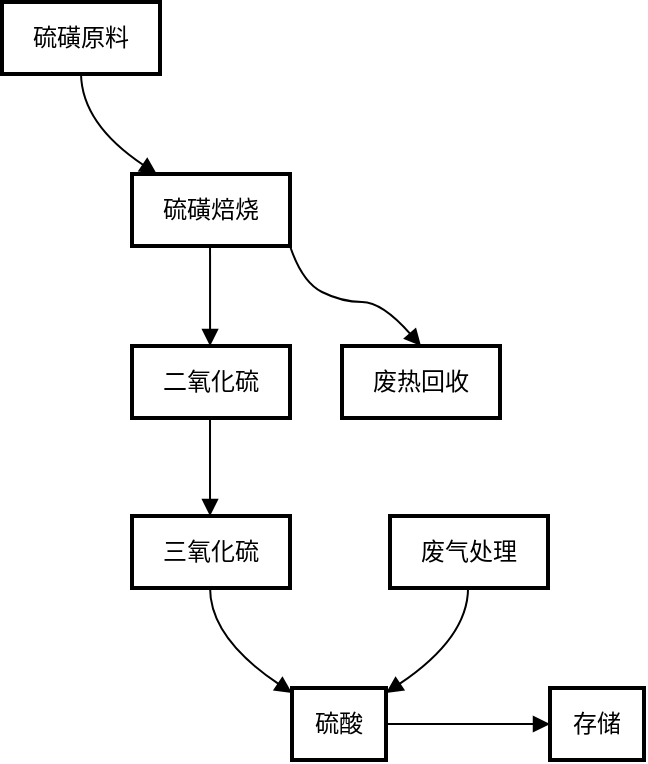 <mxfile version="21.6.2" type="github">
  <diagram name="第 1 页" id="b7-4zoPX1y4syaNVh3g7">
    <mxGraphModel dx="1050" dy="548" grid="1" gridSize="10" guides="1" tooltips="1" connect="1" arrows="1" fold="1" page="1" pageScale="1" pageWidth="827" pageHeight="1169" math="0" shadow="0">
      <root>
        <mxCell id="0" />
        <mxCell id="1" parent="0" />
        <mxCell id="5JPQ_N-2pOB4kiHiG1ia-1" value="硫磺原料" style="whiteSpace=wrap;strokeWidth=2;" vertex="1" parent="1">
          <mxGeometry x="40" y="50" width="79" height="36" as="geometry" />
        </mxCell>
        <mxCell id="5JPQ_N-2pOB4kiHiG1ia-2" value="硫磺焙烧" style="whiteSpace=wrap;strokeWidth=2;" vertex="1" parent="1">
          <mxGeometry x="105" y="136" width="79" height="36" as="geometry" />
        </mxCell>
        <mxCell id="5JPQ_N-2pOB4kiHiG1ia-3" value="二氧化硫" style="whiteSpace=wrap;strokeWidth=2;" vertex="1" parent="1">
          <mxGeometry x="105" y="222" width="79" height="36" as="geometry" />
        </mxCell>
        <mxCell id="5JPQ_N-2pOB4kiHiG1ia-4" value="三氧化硫" style="whiteSpace=wrap;strokeWidth=2;" vertex="1" parent="1">
          <mxGeometry x="105" y="307" width="79" height="36" as="geometry" />
        </mxCell>
        <mxCell id="5JPQ_N-2pOB4kiHiG1ia-5" value="硫酸" style="whiteSpace=wrap;strokeWidth=2;" vertex="1" parent="1">
          <mxGeometry x="185" y="393" width="47" height="36" as="geometry" />
        </mxCell>
        <mxCell id="5JPQ_N-2pOB4kiHiG1ia-6" value="废气处理" style="whiteSpace=wrap;strokeWidth=2;" vertex="1" parent="1">
          <mxGeometry x="234" y="307" width="79" height="36" as="geometry" />
        </mxCell>
        <mxCell id="5JPQ_N-2pOB4kiHiG1ia-7" value="废热回收" style="whiteSpace=wrap;strokeWidth=2;" vertex="1" parent="1">
          <mxGeometry x="210" y="222" width="79" height="36" as="geometry" />
        </mxCell>
        <mxCell id="5JPQ_N-2pOB4kiHiG1ia-9" value="存储" style="whiteSpace=wrap;strokeWidth=2;" vertex="1" parent="1">
          <mxGeometry x="314" y="393" width="47" height="36" as="geometry" />
        </mxCell>
        <mxCell id="5JPQ_N-2pOB4kiHiG1ia-10" value="" style="curved=1;startArrow=none;endArrow=block;exitX=0.5;exitY=0.994;entryX=0.153;entryY=-0.006;rounded=0;" edge="1" parent="1" source="5JPQ_N-2pOB4kiHiG1ia-1" target="5JPQ_N-2pOB4kiHiG1ia-2">
          <mxGeometry relative="1" as="geometry">
            <Array as="points">
              <mxPoint x="80" y="111" />
            </Array>
          </mxGeometry>
        </mxCell>
        <mxCell id="5JPQ_N-2pOB4kiHiG1ia-11" value="" style="curved=1;startArrow=none;endArrow=block;exitX=0.494;exitY=0.989;entryX=0.494;entryY=-0.011;rounded=0;" edge="1" parent="1" source="5JPQ_N-2pOB4kiHiG1ia-2" target="5JPQ_N-2pOB4kiHiG1ia-3">
          <mxGeometry relative="1" as="geometry">
            <Array as="points" />
          </mxGeometry>
        </mxCell>
        <mxCell id="5JPQ_N-2pOB4kiHiG1ia-12" value="" style="curved=1;startArrow=none;endArrow=block;exitX=0.494;exitY=0.983;entryX=0.494;entryY=0.011;rounded=0;" edge="1" parent="1" source="5JPQ_N-2pOB4kiHiG1ia-3" target="5JPQ_N-2pOB4kiHiG1ia-4">
          <mxGeometry relative="1" as="geometry">
            <Array as="points" />
          </mxGeometry>
        </mxCell>
        <mxCell id="5JPQ_N-2pOB4kiHiG1ia-13" value="" style="curved=1;startArrow=none;endArrow=block;exitX=0.494;exitY=1.006;entryX=0;entryY=0.069;rounded=0;" edge="1" parent="1" source="5JPQ_N-2pOB4kiHiG1ia-4" target="5JPQ_N-2pOB4kiHiG1ia-5">
          <mxGeometry relative="1" as="geometry">
            <Array as="points">
              <mxPoint x="144" y="368" />
            </Array>
          </mxGeometry>
        </mxCell>
        <mxCell id="5JPQ_N-2pOB4kiHiG1ia-14" value="" style="curved=1;startArrow=none;endArrow=block;exitX=0.494;exitY=1.006;entryX=1;entryY=0.069;rounded=0;" edge="1" parent="1" source="5JPQ_N-2pOB4kiHiG1ia-6" target="5JPQ_N-2pOB4kiHiG1ia-5">
          <mxGeometry relative="1" as="geometry">
            <Array as="points">
              <mxPoint x="273" y="368" />
            </Array>
          </mxGeometry>
        </mxCell>
        <mxCell id="5JPQ_N-2pOB4kiHiG1ia-15" value="" style="curved=1;startArrow=none;endArrow=block;exitX=1;exitY=1;entryX=0.5;entryY=0;rounded=0;entryDx=0;entryDy=0;exitDx=0;exitDy=0;" edge="1" parent="1" source="5JPQ_N-2pOB4kiHiG1ia-2" target="5JPQ_N-2pOB4kiHiG1ia-7">
          <mxGeometry relative="1" as="geometry">
            <Array as="points">
              <mxPoint x="190" y="190" />
              <mxPoint x="210" y="200" />
              <mxPoint x="230" y="200" />
            </Array>
          </mxGeometry>
        </mxCell>
        <mxCell id="5JPQ_N-2pOB4kiHiG1ia-16" value="" style="curved=1;startArrow=none;endArrow=block;exitX=1;exitY=0.5;entryX=0;entryY=0.5;rounded=0;exitDx=0;exitDy=0;entryDx=0;entryDy=0;" edge="1" parent="1" source="5JPQ_N-2pOB4kiHiG1ia-5" target="5JPQ_N-2pOB4kiHiG1ia-9">
          <mxGeometry relative="1" as="geometry">
            <Array as="points" />
            <mxPoint x="337.5" y="86" as="sourcePoint" />
          </mxGeometry>
        </mxCell>
      </root>
    </mxGraphModel>
  </diagram>
</mxfile>
